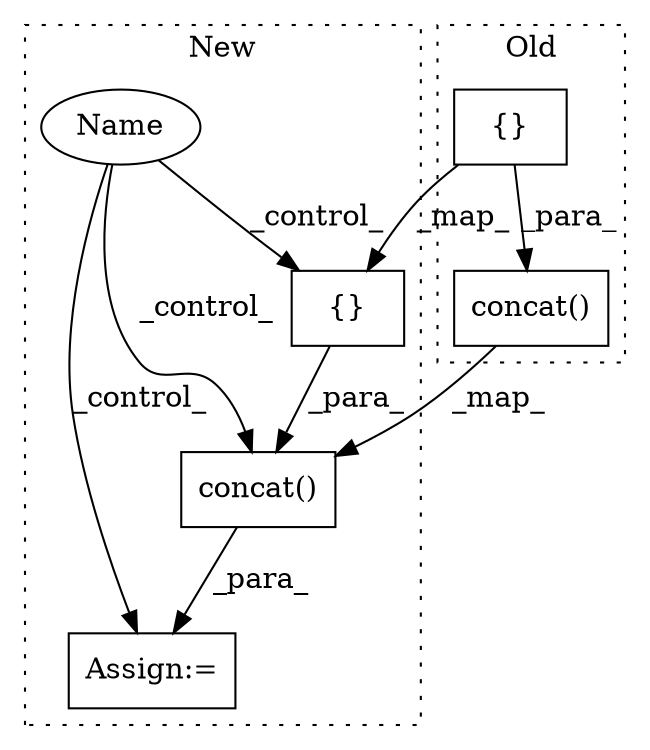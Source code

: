 digraph G {
subgraph cluster0 {
1 [label="concat()" a="75" s="10722,10755" l="10,10" shape="box"];
4 [label="{}" a="59" s="10732,10754" l="1,0" shape="box"];
label = "Old";
style="dotted";
}
subgraph cluster1 {
2 [label="concat()" a="75" s="12459,12500" l="18,10" shape="box"];
3 [label="{}" a="59" s="12477,12499" l="1,0" shape="box"];
5 [label="Assign:=" a="68" s="12456" l="3" shape="box"];
6 [label="Name" a="87" s="12318" l="17" shape="ellipse"];
label = "New";
style="dotted";
}
1 -> 2 [label="_map_"];
2 -> 5 [label="_para_"];
3 -> 2 [label="_para_"];
4 -> 1 [label="_para_"];
4 -> 3 [label="_map_"];
6 -> 3 [label="_control_"];
6 -> 5 [label="_control_"];
6 -> 2 [label="_control_"];
}